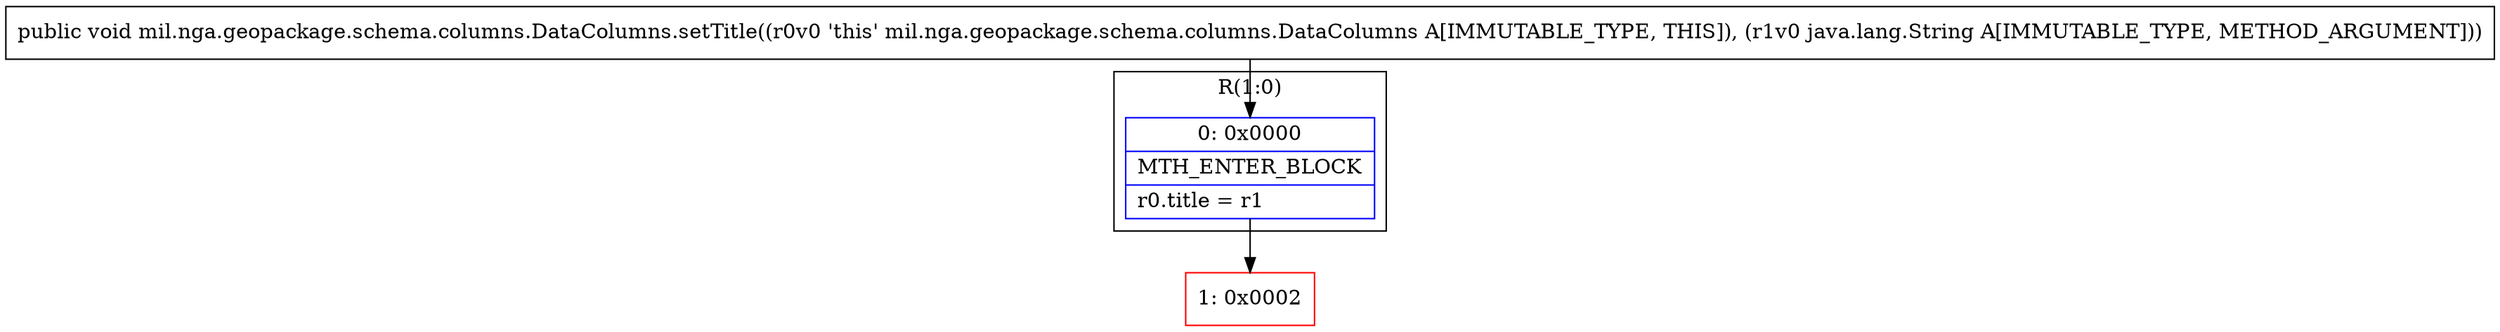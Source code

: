 digraph "CFG formil.nga.geopackage.schema.columns.DataColumns.setTitle(Ljava\/lang\/String;)V" {
subgraph cluster_Region_907607413 {
label = "R(1:0)";
node [shape=record,color=blue];
Node_0 [shape=record,label="{0\:\ 0x0000|MTH_ENTER_BLOCK\l|r0.title = r1\l}"];
}
Node_1 [shape=record,color=red,label="{1\:\ 0x0002}"];
MethodNode[shape=record,label="{public void mil.nga.geopackage.schema.columns.DataColumns.setTitle((r0v0 'this' mil.nga.geopackage.schema.columns.DataColumns A[IMMUTABLE_TYPE, THIS]), (r1v0 java.lang.String A[IMMUTABLE_TYPE, METHOD_ARGUMENT])) }"];
MethodNode -> Node_0;
Node_0 -> Node_1;
}

